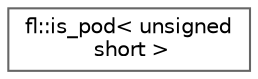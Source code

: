 digraph "Graphical Class Hierarchy"
{
 // LATEX_PDF_SIZE
  bgcolor="transparent";
  edge [fontname=Helvetica,fontsize=10,labelfontname=Helvetica,labelfontsize=10];
  node [fontname=Helvetica,fontsize=10,shape=box,height=0.2,width=0.4];
  rankdir="LR";
  Node0 [id="Node000000",label="fl::is_pod\< unsigned\l short \>",height=0.2,width=0.4,color="grey40", fillcolor="white", style="filled",URL="$d0/d02/structfl_1_1is__pod_3_01unsigned_01short_01_4.html",tooltip=" "];
}
